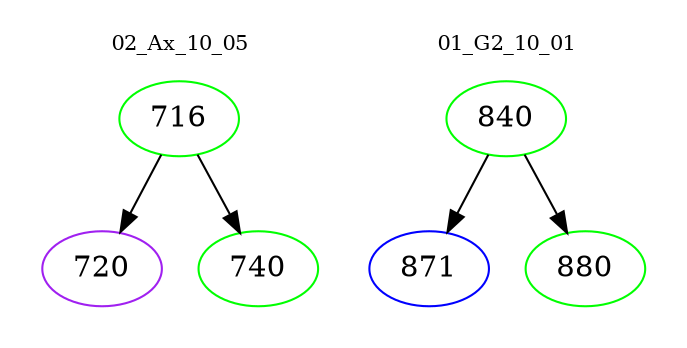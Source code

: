 digraph{
subgraph cluster_0 {
color = white
label = "02_Ax_10_05";
fontsize=10;
T0_716 [label="716", color="green"]
T0_716 -> T0_720 [color="black"]
T0_720 [label="720", color="purple"]
T0_716 -> T0_740 [color="black"]
T0_740 [label="740", color="green"]
}
subgraph cluster_1 {
color = white
label = "01_G2_10_01";
fontsize=10;
T1_840 [label="840", color="green"]
T1_840 -> T1_871 [color="black"]
T1_871 [label="871", color="blue"]
T1_840 -> T1_880 [color="black"]
T1_880 [label="880", color="green"]
}
}
